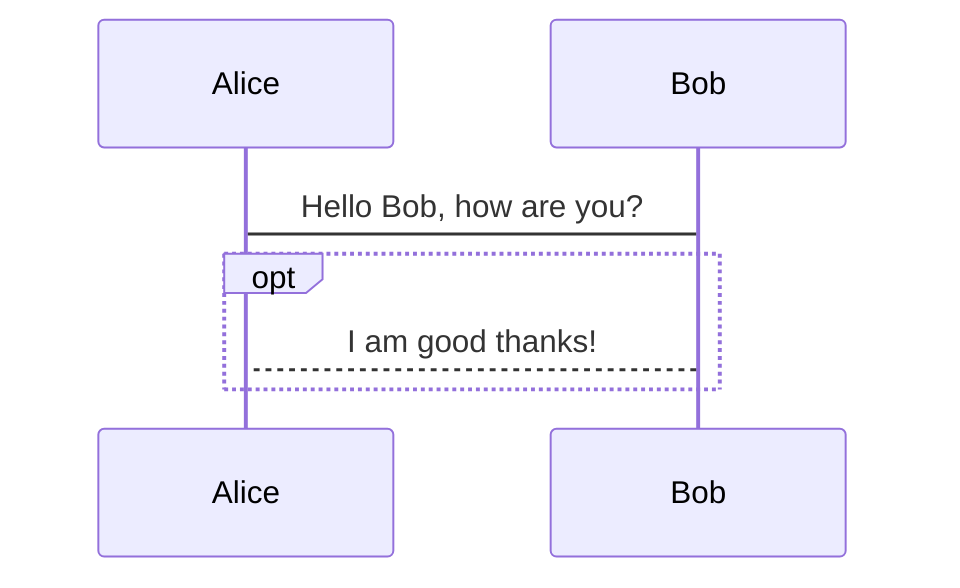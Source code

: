sequenceDiagram
Alice->Bob: Hello Bob, how are you?
opt # comment
Bob-->Alice: I am good thanks!
end